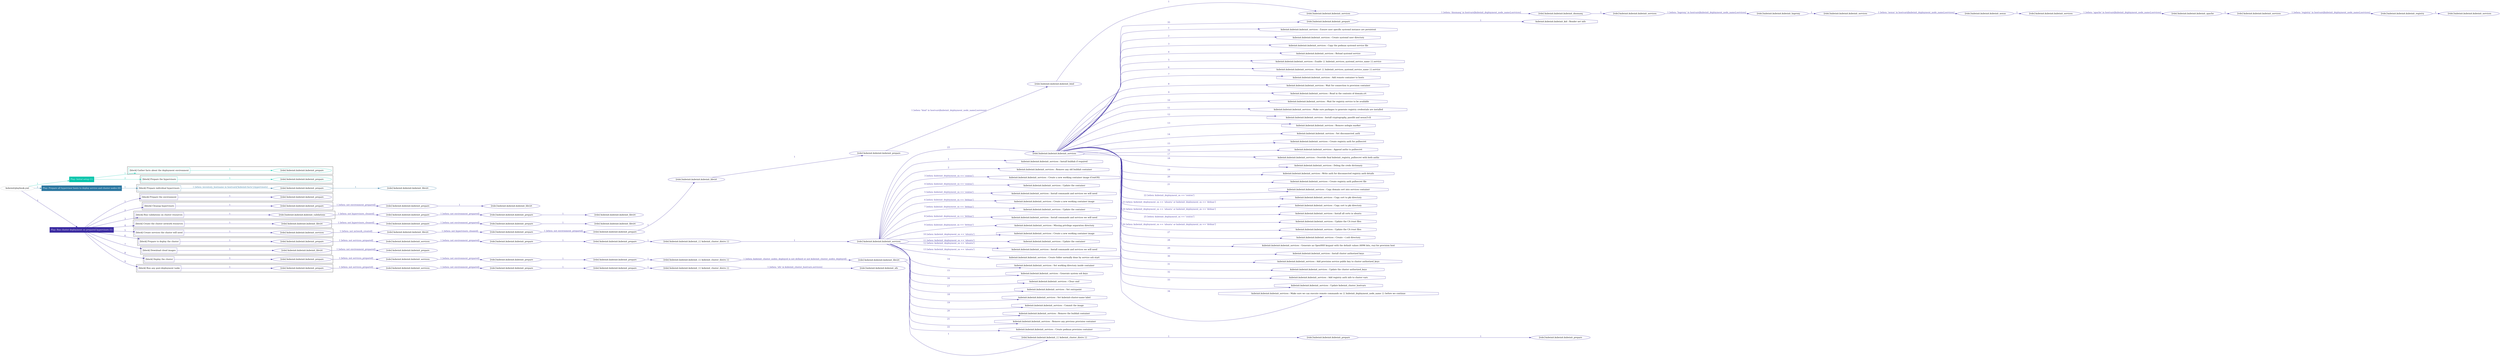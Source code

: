 digraph {
	graph [concentrate=true ordering=in rankdir=LR ratio=fill]
	edge [esep=5 sep=10]
	"kubeinit/playbook.yml" [id=root_node style=dotted]
	play_f5eaea3b [label="Play: Initial setup (1)" color="#07c5ac" fontcolor="#ffffff" id=play_f5eaea3b shape=box style=filled tooltip=localhost]
	"kubeinit/playbook.yml" -> play_f5eaea3b [label="1 " color="#07c5ac" fontcolor="#07c5ac" id=edge_5b161873 labeltooltip="1 " tooltip="1 "]
	subgraph "kubeinit.kubeinit.kubeinit_prepare" {
		role_616f6b23 [label="[role] kubeinit.kubeinit.kubeinit_prepare" color="#07c5ac" id=role_616f6b23 tooltip="kubeinit.kubeinit.kubeinit_prepare"]
	}
	subgraph "kubeinit.kubeinit.kubeinit_prepare" {
		role_cea6f119 [label="[role] kubeinit.kubeinit.kubeinit_prepare" color="#07c5ac" id=role_cea6f119 tooltip="kubeinit.kubeinit.kubeinit_prepare"]
	}
	subgraph "Play: Initial setup (1)" {
		play_f5eaea3b -> block_e4c2a88b [label=1 color="#07c5ac" fontcolor="#07c5ac" id=edge_3400372f labeltooltip=1 tooltip=1]
		subgraph cluster_block_e4c2a88b {
			block_e4c2a88b [label="[block] Gather facts about the deployment environment" color="#07c5ac" id=block_e4c2a88b labeltooltip="Gather facts about the deployment environment" shape=box tooltip="Gather facts about the deployment environment"]
			block_e4c2a88b -> role_616f6b23 [label="1 " color="#07c5ac" fontcolor="#07c5ac" id=edge_005999c5 labeltooltip="1 " tooltip="1 "]
		}
		play_f5eaea3b -> block_f4424dc8 [label=2 color="#07c5ac" fontcolor="#07c5ac" id=edge_a3af132a labeltooltip=2 tooltip=2]
		subgraph cluster_block_f4424dc8 {
			block_f4424dc8 [label="[block] Prepare the hypervisors" color="#07c5ac" id=block_f4424dc8 labeltooltip="Prepare the hypervisors" shape=box tooltip="Prepare the hypervisors"]
			block_f4424dc8 -> role_cea6f119 [label="1 " color="#07c5ac" fontcolor="#07c5ac" id=edge_c23142e2 labeltooltip="1 " tooltip="1 "]
		}
	}
	play_ea486fd1 [label="Play: Prepare all hypervisor hosts to deploy service and cluster nodes (0)" color="#2b77a1" fontcolor="#ffffff" id=play_ea486fd1 shape=box style=filled tooltip="Play: Prepare all hypervisor hosts to deploy service and cluster nodes (0)"]
	"kubeinit/playbook.yml" -> play_ea486fd1 [label="2 " color="#2b77a1" fontcolor="#2b77a1" id=edge_f28e1b03 labeltooltip="2 " tooltip="2 "]
	subgraph "kubeinit.kubeinit.kubeinit_libvirt" {
		role_346678d5 [label="[role] kubeinit.kubeinit.kubeinit_libvirt" color="#2b77a1" id=role_346678d5 tooltip="kubeinit.kubeinit.kubeinit_libvirt"]
	}
	subgraph "kubeinit.kubeinit.kubeinit_prepare" {
		role_ed271c31 [label="[role] kubeinit.kubeinit.kubeinit_prepare" color="#2b77a1" id=role_ed271c31 tooltip="kubeinit.kubeinit.kubeinit_prepare"]
		role_ed271c31 -> role_346678d5 [label="1 " color="#2b77a1" fontcolor="#2b77a1" id=edge_62320601 labeltooltip="1 " tooltip="1 "]
	}
	subgraph "Play: Prepare all hypervisor hosts to deploy service and cluster nodes (0)" {
		play_ea486fd1 -> block_46bd75f3 [label=1 color="#2b77a1" fontcolor="#2b77a1" id=edge_45784045 labeltooltip=1 tooltip=1]
		subgraph cluster_block_46bd75f3 {
			block_46bd75f3 [label="[block] Prepare individual hypervisors" color="#2b77a1" id=block_46bd75f3 labeltooltip="Prepare individual hypervisors" shape=box tooltip="Prepare individual hypervisors"]
			block_46bd75f3 -> role_ed271c31 [label="1 [when: inventory_hostname in hostvars['kubeinit-facts'].hypervisors]" color="#2b77a1" fontcolor="#2b77a1" id=edge_852f3b9c labeltooltip="1 [when: inventory_hostname in hostvars['kubeinit-facts'].hypervisors]" tooltip="1 [when: inventory_hostname in hostvars['kubeinit-facts'].hypervisors]"]
		}
	}
	play_3ba338ae [label="Play: Run cluster deployment on prepared hypervisors (1)" color="#3b2ba1" fontcolor="#ffffff" id=play_3ba338ae shape=box style=filled tooltip=localhost]
	"kubeinit/playbook.yml" -> play_3ba338ae [label="3 " color="#3b2ba1" fontcolor="#3b2ba1" id=edge_1e295465 labeltooltip="3 " tooltip="3 "]
	subgraph "kubeinit.kubeinit.kubeinit_prepare" {
		role_0b82bc76 [label="[role] kubeinit.kubeinit.kubeinit_prepare" color="#3b2ba1" id=role_0b82bc76 tooltip="kubeinit.kubeinit.kubeinit_prepare"]
	}
	subgraph "kubeinit.kubeinit.kubeinit_libvirt" {
		role_3ecc13cb [label="[role] kubeinit.kubeinit.kubeinit_libvirt" color="#3b2ba1" id=role_3ecc13cb tooltip="kubeinit.kubeinit.kubeinit_libvirt"]
	}
	subgraph "kubeinit.kubeinit.kubeinit_prepare" {
		role_ffb0544e [label="[role] kubeinit.kubeinit.kubeinit_prepare" color="#3b2ba1" id=role_ffb0544e tooltip="kubeinit.kubeinit.kubeinit_prepare"]
		role_ffb0544e -> role_3ecc13cb [label="1 " color="#3b2ba1" fontcolor="#3b2ba1" id=edge_bfaca6a6 labeltooltip="1 " tooltip="1 "]
	}
	subgraph "kubeinit.kubeinit.kubeinit_prepare" {
		role_31c58367 [label="[role] kubeinit.kubeinit.kubeinit_prepare" color="#3b2ba1" id=role_31c58367 tooltip="kubeinit.kubeinit.kubeinit_prepare"]
		role_31c58367 -> role_ffb0544e [label="1 [when: not environment_prepared]" color="#3b2ba1" fontcolor="#3b2ba1" id=edge_76a3bc2b labeltooltip="1 [when: not environment_prepared]" tooltip="1 [when: not environment_prepared]"]
	}
	subgraph "kubeinit.kubeinit.kubeinit_libvirt" {
		role_368fb09b [label="[role] kubeinit.kubeinit.kubeinit_libvirt" color="#3b2ba1" id=role_368fb09b tooltip="kubeinit.kubeinit.kubeinit_libvirt"]
	}
	subgraph "kubeinit.kubeinit.kubeinit_prepare" {
		role_3aac3e0e [label="[role] kubeinit.kubeinit.kubeinit_prepare" color="#3b2ba1" id=role_3aac3e0e tooltip="kubeinit.kubeinit.kubeinit_prepare"]
		role_3aac3e0e -> role_368fb09b [label="1 " color="#3b2ba1" fontcolor="#3b2ba1" id=edge_10fee205 labeltooltip="1 " tooltip="1 "]
	}
	subgraph "kubeinit.kubeinit.kubeinit_prepare" {
		role_b8a63536 [label="[role] kubeinit.kubeinit.kubeinit_prepare" color="#3b2ba1" id=role_b8a63536 tooltip="kubeinit.kubeinit.kubeinit_prepare"]
		role_b8a63536 -> role_3aac3e0e [label="1 [when: not environment_prepared]" color="#3b2ba1" fontcolor="#3b2ba1" id=edge_6422b0b4 labeltooltip="1 [when: not environment_prepared]" tooltip="1 [when: not environment_prepared]"]
	}
	subgraph "kubeinit.kubeinit.kubeinit_validations" {
		role_a7a56765 [label="[role] kubeinit.kubeinit.kubeinit_validations" color="#3b2ba1" id=role_a7a56765 tooltip="kubeinit.kubeinit.kubeinit_validations"]
		role_a7a56765 -> role_b8a63536 [label="1 [when: not hypervisors_cleaned]" color="#3b2ba1" fontcolor="#3b2ba1" id=edge_dce53ba0 labeltooltip="1 [when: not hypervisors_cleaned]" tooltip="1 [when: not hypervisors_cleaned]"]
	}
	subgraph "kubeinit.kubeinit.kubeinit_libvirt" {
		role_78d89194 [label="[role] kubeinit.kubeinit.kubeinit_libvirt" color="#3b2ba1" id=role_78d89194 tooltip="kubeinit.kubeinit.kubeinit_libvirt"]
	}
	subgraph "kubeinit.kubeinit.kubeinit_prepare" {
		role_c2d33dd1 [label="[role] kubeinit.kubeinit.kubeinit_prepare" color="#3b2ba1" id=role_c2d33dd1 tooltip="kubeinit.kubeinit.kubeinit_prepare"]
		role_c2d33dd1 -> role_78d89194 [label="1 " color="#3b2ba1" fontcolor="#3b2ba1" id=edge_562ba24b labeltooltip="1 " tooltip="1 "]
	}
	subgraph "kubeinit.kubeinit.kubeinit_prepare" {
		role_1d070a08 [label="[role] kubeinit.kubeinit.kubeinit_prepare" color="#3b2ba1" id=role_1d070a08 tooltip="kubeinit.kubeinit.kubeinit_prepare"]
		role_1d070a08 -> role_c2d33dd1 [label="1 [when: not environment_prepared]" color="#3b2ba1" fontcolor="#3b2ba1" id=edge_e3dac4be labeltooltip="1 [when: not environment_prepared]" tooltip="1 [when: not environment_prepared]"]
	}
	subgraph "kubeinit.kubeinit.kubeinit_libvirt" {
		role_579bf463 [label="[role] kubeinit.kubeinit.kubeinit_libvirt" color="#3b2ba1" id=role_579bf463 tooltip="kubeinit.kubeinit.kubeinit_libvirt"]
		role_579bf463 -> role_1d070a08 [label="1 [when: not hypervisors_cleaned]" color="#3b2ba1" fontcolor="#3b2ba1" id=edge_80492bb1 labeltooltip="1 [when: not hypervisors_cleaned]" tooltip="1 [when: not hypervisors_cleaned]"]
	}
	subgraph "kubeinit.kubeinit.kubeinit_services" {
		role_974cb558 [label="[role] kubeinit.kubeinit.kubeinit_services" color="#3b2ba1" id=role_974cb558 tooltip="kubeinit.kubeinit.kubeinit_services"]
	}
	subgraph "kubeinit.kubeinit.kubeinit_registry" {
		role_ccaf3c27 [label="[role] kubeinit.kubeinit.kubeinit_registry" color="#3b2ba1" id=role_ccaf3c27 tooltip="kubeinit.kubeinit.kubeinit_registry"]
		role_ccaf3c27 -> role_974cb558 [label="1 " color="#3b2ba1" fontcolor="#3b2ba1" id=edge_2289f164 labeltooltip="1 " tooltip="1 "]
	}
	subgraph "kubeinit.kubeinit.kubeinit_services" {
		role_0335c547 [label="[role] kubeinit.kubeinit.kubeinit_services" color="#3b2ba1" id=role_0335c547 tooltip="kubeinit.kubeinit.kubeinit_services"]
		role_0335c547 -> role_ccaf3c27 [label="1 [when: 'registry' in hostvars[kubeinit_deployment_node_name].services]" color="#3b2ba1" fontcolor="#3b2ba1" id=edge_bc8bcc68 labeltooltip="1 [when: 'registry' in hostvars[kubeinit_deployment_node_name].services]" tooltip="1 [when: 'registry' in hostvars[kubeinit_deployment_node_name].services]"]
	}
	subgraph "kubeinit.kubeinit.kubeinit_apache" {
		role_61a52bdd [label="[role] kubeinit.kubeinit.kubeinit_apache" color="#3b2ba1" id=role_61a52bdd tooltip="kubeinit.kubeinit.kubeinit_apache"]
		role_61a52bdd -> role_0335c547 [label="1 " color="#3b2ba1" fontcolor="#3b2ba1" id=edge_00daa663 labeltooltip="1 " tooltip="1 "]
	}
	subgraph "kubeinit.kubeinit.kubeinit_services" {
		role_af1f1b02 [label="[role] kubeinit.kubeinit.kubeinit_services" color="#3b2ba1" id=role_af1f1b02 tooltip="kubeinit.kubeinit.kubeinit_services"]
		role_af1f1b02 -> role_61a52bdd [label="1 [when: 'apache' in hostvars[kubeinit_deployment_node_name].services]" color="#3b2ba1" fontcolor="#3b2ba1" id=edge_bab71b5f labeltooltip="1 [when: 'apache' in hostvars[kubeinit_deployment_node_name].services]" tooltip="1 [when: 'apache' in hostvars[kubeinit_deployment_node_name].services]"]
	}
	subgraph "kubeinit.kubeinit.kubeinit_nexus" {
		role_005fa8d9 [label="[role] kubeinit.kubeinit.kubeinit_nexus" color="#3b2ba1" id=role_005fa8d9 tooltip="kubeinit.kubeinit.kubeinit_nexus"]
		role_005fa8d9 -> role_af1f1b02 [label="1 " color="#3b2ba1" fontcolor="#3b2ba1" id=edge_3d5c48ee labeltooltip="1 " tooltip="1 "]
	}
	subgraph "kubeinit.kubeinit.kubeinit_services" {
		role_b86e694e [label="[role] kubeinit.kubeinit.kubeinit_services" color="#3b2ba1" id=role_b86e694e tooltip="kubeinit.kubeinit.kubeinit_services"]
		role_b86e694e -> role_005fa8d9 [label="1 [when: 'nexus' in hostvars[kubeinit_deployment_node_name].services]" color="#3b2ba1" fontcolor="#3b2ba1" id=edge_ec2e7b54 labeltooltip="1 [when: 'nexus' in hostvars[kubeinit_deployment_node_name].services]" tooltip="1 [when: 'nexus' in hostvars[kubeinit_deployment_node_name].services]"]
	}
	subgraph "kubeinit.kubeinit.kubeinit_haproxy" {
		role_7b84e8ac [label="[role] kubeinit.kubeinit.kubeinit_haproxy" color="#3b2ba1" id=role_7b84e8ac tooltip="kubeinit.kubeinit.kubeinit_haproxy"]
		role_7b84e8ac -> role_b86e694e [label="1 " color="#3b2ba1" fontcolor="#3b2ba1" id=edge_80549338 labeltooltip="1 " tooltip="1 "]
	}
	subgraph "kubeinit.kubeinit.kubeinit_services" {
		role_a206cf28 [label="[role] kubeinit.kubeinit.kubeinit_services" color="#3b2ba1" id=role_a206cf28 tooltip="kubeinit.kubeinit.kubeinit_services"]
		role_a206cf28 -> role_7b84e8ac [label="1 [when: 'haproxy' in hostvars[kubeinit_deployment_node_name].services]" color="#3b2ba1" fontcolor="#3b2ba1" id=edge_33702817 labeltooltip="1 [when: 'haproxy' in hostvars[kubeinit_deployment_node_name].services]" tooltip="1 [when: 'haproxy' in hostvars[kubeinit_deployment_node_name].services]"]
	}
	subgraph "kubeinit.kubeinit.kubeinit_dnsmasq" {
		role_1ca223d1 [label="[role] kubeinit.kubeinit.kubeinit_dnsmasq" color="#3b2ba1" id=role_1ca223d1 tooltip="kubeinit.kubeinit.kubeinit_dnsmasq"]
		role_1ca223d1 -> role_a206cf28 [label="1 " color="#3b2ba1" fontcolor="#3b2ba1" id=edge_e249d68a labeltooltip="1 " tooltip="1 "]
	}
	subgraph "kubeinit.kubeinit.kubeinit_services" {
		role_80875e32 [label="[role] kubeinit.kubeinit.kubeinit_services" color="#3b2ba1" id=role_80875e32 tooltip="kubeinit.kubeinit.kubeinit_services"]
		role_80875e32 -> role_1ca223d1 [label="1 [when: 'dnsmasq' in hostvars[kubeinit_deployment_node_name].services]" color="#3b2ba1" fontcolor="#3b2ba1" id=edge_31c4ebad labeltooltip="1 [when: 'dnsmasq' in hostvars[kubeinit_deployment_node_name].services]" tooltip="1 [when: 'dnsmasq' in hostvars[kubeinit_deployment_node_name].services]"]
	}
	subgraph "kubeinit.kubeinit.kubeinit_bind" {
		role_89e70468 [label="[role] kubeinit.kubeinit.kubeinit_bind" color="#3b2ba1" id=role_89e70468 tooltip="kubeinit.kubeinit.kubeinit_bind"]
		role_89e70468 -> role_80875e32 [label="1 " color="#3b2ba1" fontcolor="#3b2ba1" id=edge_05806716 labeltooltip="1 " tooltip="1 "]
	}
	subgraph "kubeinit.kubeinit.kubeinit_prepare" {
		role_3f59fb4f [label="[role] kubeinit.kubeinit.kubeinit_prepare" color="#3b2ba1" id=role_3f59fb4f tooltip="kubeinit.kubeinit.kubeinit_prepare"]
		role_3f59fb4f -> role_89e70468 [label="1 [when: 'bind' in hostvars[kubeinit_deployment_node_name].services]" color="#3b2ba1" fontcolor="#3b2ba1" id=edge_025d9bda labeltooltip="1 [when: 'bind' in hostvars[kubeinit_deployment_node_name].services]" tooltip="1 [when: 'bind' in hostvars[kubeinit_deployment_node_name].services]"]
	}
	subgraph "kubeinit.kubeinit.kubeinit_libvirt" {
		role_8b9b664d [label="[role] kubeinit.kubeinit.kubeinit_libvirt" color="#3b2ba1" id=role_8b9b664d tooltip="kubeinit.kubeinit.kubeinit_libvirt"]
		role_8b9b664d -> role_3f59fb4f [label="1 " color="#3b2ba1" fontcolor="#3b2ba1" id=edge_33d4bbde labeltooltip="1 " tooltip="1 "]
	}
	subgraph "kubeinit.kubeinit.kubeinit_prepare" {
		role_4947350a [label="[role] kubeinit.kubeinit.kubeinit_prepare" color="#3b2ba1" id=role_4947350a tooltip="kubeinit.kubeinit.kubeinit_prepare"]
		role_4947350a -> role_8b9b664d [label="1 " color="#3b2ba1" fontcolor="#3b2ba1" id=edge_6c3e7287 labeltooltip="1 " tooltip="1 "]
	}
	subgraph "kubeinit.kubeinit.kubeinit_prepare" {
		role_d017cf3b [label="[role] kubeinit.kubeinit.kubeinit_prepare" color="#3b2ba1" id=role_d017cf3b tooltip="kubeinit.kubeinit.kubeinit_prepare"]
		role_d017cf3b -> role_4947350a [label="1 [when: not environment_prepared]" color="#3b2ba1" fontcolor="#3b2ba1" id=edge_c2b95c17 labeltooltip="1 [when: not environment_prepared]" tooltip="1 [when: not environment_prepared]"]
	}
	subgraph "kubeinit.kubeinit.kubeinit_libvirt" {
		role_e6565844 [label="[role] kubeinit.kubeinit.kubeinit_libvirt" color="#3b2ba1" id=role_e6565844 tooltip="kubeinit.kubeinit.kubeinit_libvirt"]
		role_e6565844 -> role_d017cf3b [label="1 [when: not hypervisors_cleaned]" color="#3b2ba1" fontcolor="#3b2ba1" id=edge_d5ddbd81 labeltooltip="1 [when: not hypervisors_cleaned]" tooltip="1 [when: not hypervisors_cleaned]"]
	}
	subgraph "kubeinit.kubeinit.kubeinit_services" {
		role_f015c2af [label="[role] kubeinit.kubeinit.kubeinit_services" color="#3b2ba1" id=role_f015c2af tooltip="kubeinit.kubeinit.kubeinit_services"]
		role_f015c2af -> role_e6565844 [label="1 [when: not network_created]" color="#3b2ba1" fontcolor="#3b2ba1" id=edge_037e6a95 labeltooltip="1 [when: not network_created]" tooltip="1 [when: not network_created]"]
	}
	subgraph "kubeinit.kubeinit.kubeinit_prepare" {
		role_65cf6dca [label="[role] kubeinit.kubeinit.kubeinit_prepare" color="#3b2ba1" id=role_65cf6dca tooltip="kubeinit.kubeinit.kubeinit_prepare"]
		task_d3d883ed [label="kubeinit.kubeinit.kubeinit_kid : Render net info" color="#3b2ba1" id=task_d3d883ed shape=octagon tooltip="kubeinit.kubeinit.kubeinit_kid : Render net info"]
		role_65cf6dca -> task_d3d883ed [label="1 " color="#3b2ba1" fontcolor="#3b2ba1" id=edge_eab874fd labeltooltip="1 " tooltip="1 "]
	}
	subgraph "kubeinit.kubeinit.kubeinit_services" {
		role_9268997c [label="[role] kubeinit.kubeinit.kubeinit_services" color="#3b2ba1" id=role_9268997c tooltip="kubeinit.kubeinit.kubeinit_services"]
		task_7aa640d1 [label="kubeinit.kubeinit.kubeinit_services : Ensure user specific systemd instance are persistent" color="#3b2ba1" id=task_7aa640d1 shape=octagon tooltip="kubeinit.kubeinit.kubeinit_services : Ensure user specific systemd instance are persistent"]
		role_9268997c -> task_7aa640d1 [label="1 " color="#3b2ba1" fontcolor="#3b2ba1" id=edge_80e1b6bf labeltooltip="1 " tooltip="1 "]
		task_e3ea2e7d [label="kubeinit.kubeinit.kubeinit_services : Create systemd user directory" color="#3b2ba1" id=task_e3ea2e7d shape=octagon tooltip="kubeinit.kubeinit.kubeinit_services : Create systemd user directory"]
		role_9268997c -> task_e3ea2e7d [label="2 " color="#3b2ba1" fontcolor="#3b2ba1" id=edge_3a6119df labeltooltip="2 " tooltip="2 "]
		task_c0dd05ec [label="kubeinit.kubeinit.kubeinit_services : Copy the podman systemd service file" color="#3b2ba1" id=task_c0dd05ec shape=octagon tooltip="kubeinit.kubeinit.kubeinit_services : Copy the podman systemd service file"]
		role_9268997c -> task_c0dd05ec [label="3 " color="#3b2ba1" fontcolor="#3b2ba1" id=edge_f70ada55 labeltooltip="3 " tooltip="3 "]
		task_78ec9ba0 [label="kubeinit.kubeinit.kubeinit_services : Reload systemd service" color="#3b2ba1" id=task_78ec9ba0 shape=octagon tooltip="kubeinit.kubeinit.kubeinit_services : Reload systemd service"]
		role_9268997c -> task_78ec9ba0 [label="4 " color="#3b2ba1" fontcolor="#3b2ba1" id=edge_a05d4030 labeltooltip="4 " tooltip="4 "]
		task_6e5ed06f [label="kubeinit.kubeinit.kubeinit_services : Enable {{ kubeinit_services_systemd_service_name }}.service" color="#3b2ba1" id=task_6e5ed06f shape=octagon tooltip="kubeinit.kubeinit.kubeinit_services : Enable {{ kubeinit_services_systemd_service_name }}.service"]
		role_9268997c -> task_6e5ed06f [label="5 " color="#3b2ba1" fontcolor="#3b2ba1" id=edge_bf480e59 labeltooltip="5 " tooltip="5 "]
		task_bef7d585 [label="kubeinit.kubeinit.kubeinit_services : Start {{ kubeinit_services_systemd_service_name }}.service" color="#3b2ba1" id=task_bef7d585 shape=octagon tooltip="kubeinit.kubeinit.kubeinit_services : Start {{ kubeinit_services_systemd_service_name }}.service"]
		role_9268997c -> task_bef7d585 [label="6 " color="#3b2ba1" fontcolor="#3b2ba1" id=edge_900a1587 labeltooltip="6 " tooltip="6 "]
		task_5f2402dd [label="kubeinit.kubeinit.kubeinit_services : Add remote container to hosts" color="#3b2ba1" id=task_5f2402dd shape=octagon tooltip="kubeinit.kubeinit.kubeinit_services : Add remote container to hosts"]
		role_9268997c -> task_5f2402dd [label="7 " color="#3b2ba1" fontcolor="#3b2ba1" id=edge_9d537930 labeltooltip="7 " tooltip="7 "]
		task_b9edbcaf [label="kubeinit.kubeinit.kubeinit_services : Wait for connection to provision container" color="#3b2ba1" id=task_b9edbcaf shape=octagon tooltip="kubeinit.kubeinit.kubeinit_services : Wait for connection to provision container"]
		role_9268997c -> task_b9edbcaf [label="8 " color="#3b2ba1" fontcolor="#3b2ba1" id=edge_ff85048e labeltooltip="8 " tooltip="8 "]
		task_775e5ae7 [label="kubeinit.kubeinit.kubeinit_services : Read in the contents of domain.crt" color="#3b2ba1" id=task_775e5ae7 shape=octagon tooltip="kubeinit.kubeinit.kubeinit_services : Read in the contents of domain.crt"]
		role_9268997c -> task_775e5ae7 [label="9 " color="#3b2ba1" fontcolor="#3b2ba1" id=edge_32ce17e8 labeltooltip="9 " tooltip="9 "]
		task_4a6ff037 [label="kubeinit.kubeinit.kubeinit_services : Wait for registry service to be available" color="#3b2ba1" id=task_4a6ff037 shape=octagon tooltip="kubeinit.kubeinit.kubeinit_services : Wait for registry service to be available"]
		role_9268997c -> task_4a6ff037 [label="10 " color="#3b2ba1" fontcolor="#3b2ba1" id=edge_c663a684 labeltooltip="10 " tooltip="10 "]
		task_548aa49f [label="kubeinit.kubeinit.kubeinit_services : Make sure packages to generate registry credentials are installed" color="#3b2ba1" id=task_548aa49f shape=octagon tooltip="kubeinit.kubeinit.kubeinit_services : Make sure packages to generate registry credentials are installed"]
		role_9268997c -> task_548aa49f [label="11 " color="#3b2ba1" fontcolor="#3b2ba1" id=edge_47d9a132 labeltooltip="11 " tooltip="11 "]
		task_27671748 [label="kubeinit.kubeinit.kubeinit_services : Install cryptography, passlib and nexus3-cli" color="#3b2ba1" id=task_27671748 shape=octagon tooltip="kubeinit.kubeinit.kubeinit_services : Install cryptography, passlib and nexus3-cli"]
		role_9268997c -> task_27671748 [label="12 " color="#3b2ba1" fontcolor="#3b2ba1" id=edge_9c875cd7 labeltooltip="12 " tooltip="12 "]
		task_ff29aa50 [label="kubeinit.kubeinit.kubeinit_services : Remove nologin marker" color="#3b2ba1" id=task_ff29aa50 shape=octagon tooltip="kubeinit.kubeinit.kubeinit_services : Remove nologin marker"]
		role_9268997c -> task_ff29aa50 [label="13 " color="#3b2ba1" fontcolor="#3b2ba1" id=edge_21230f14 labeltooltip="13 " tooltip="13 "]
		task_b6f403e5 [label="kubeinit.kubeinit.kubeinit_services : Set disconnected_auth" color="#3b2ba1" id=task_b6f403e5 shape=octagon tooltip="kubeinit.kubeinit.kubeinit_services : Set disconnected_auth"]
		role_9268997c -> task_b6f403e5 [label="14 " color="#3b2ba1" fontcolor="#3b2ba1" id=edge_e61231ae labeltooltip="14 " tooltip="14 "]
		task_e3c5bd25 [label="kubeinit.kubeinit.kubeinit_services : Create registry auth for pullsecret" color="#3b2ba1" id=task_e3c5bd25 shape=octagon tooltip="kubeinit.kubeinit.kubeinit_services : Create registry auth for pullsecret"]
		role_9268997c -> task_e3c5bd25 [label="15 " color="#3b2ba1" fontcolor="#3b2ba1" id=edge_ac3c1627 labeltooltip="15 " tooltip="15 "]
		task_aacbc240 [label="kubeinit.kubeinit.kubeinit_services : Append auths to pullsecret" color="#3b2ba1" id=task_aacbc240 shape=octagon tooltip="kubeinit.kubeinit.kubeinit_services : Append auths to pullsecret"]
		role_9268997c -> task_aacbc240 [label="16 " color="#3b2ba1" fontcolor="#3b2ba1" id=edge_f50b2a8d labeltooltip="16 " tooltip="16 "]
		task_7395c212 [label="kubeinit.kubeinit.kubeinit_services : Override final kubeinit_registry_pullsecret with both auths" color="#3b2ba1" id=task_7395c212 shape=octagon tooltip="kubeinit.kubeinit.kubeinit_services : Override final kubeinit_registry_pullsecret with both auths"]
		role_9268997c -> task_7395c212 [label="17 " color="#3b2ba1" fontcolor="#3b2ba1" id=edge_8e6d4432 labeltooltip="17 " tooltip="17 "]
		task_576623a7 [label="kubeinit.kubeinit.kubeinit_services : Debug the creds dictionary" color="#3b2ba1" id=task_576623a7 shape=octagon tooltip="kubeinit.kubeinit.kubeinit_services : Debug the creds dictionary"]
		role_9268997c -> task_576623a7 [label="18 " color="#3b2ba1" fontcolor="#3b2ba1" id=edge_7a918ca0 labeltooltip="18 " tooltip="18 "]
		task_f86d772e [label="kubeinit.kubeinit.kubeinit_services : Write auth for disconnected registry auth details" color="#3b2ba1" id=task_f86d772e shape=octagon tooltip="kubeinit.kubeinit.kubeinit_services : Write auth for disconnected registry auth details"]
		role_9268997c -> task_f86d772e [label="19 " color="#3b2ba1" fontcolor="#3b2ba1" id=edge_ceb182e5 labeltooltip="19 " tooltip="19 "]
		task_abfca95b [label="kubeinit.kubeinit.kubeinit_services : Create registry auth pullsecret file" color="#3b2ba1" id=task_abfca95b shape=octagon tooltip="kubeinit.kubeinit.kubeinit_services : Create registry auth pullsecret file"]
		role_9268997c -> task_abfca95b [label="20 " color="#3b2ba1" fontcolor="#3b2ba1" id=edge_c86fc43f labeltooltip="20 " tooltip="20 "]
		task_4ebc311b [label="kubeinit.kubeinit.kubeinit_services : Copy domain cert into services container" color="#3b2ba1" id=task_4ebc311b shape=octagon tooltip="kubeinit.kubeinit.kubeinit_services : Copy domain cert into services container"]
		role_9268997c -> task_4ebc311b [label="21 " color="#3b2ba1" fontcolor="#3b2ba1" id=edge_74a07c23 labeltooltip="21 " tooltip="21 "]
		task_0d6f71b9 [label="kubeinit.kubeinit.kubeinit_services : Copy cert to pki directory" color="#3b2ba1" id=task_0d6f71b9 shape=octagon tooltip="kubeinit.kubeinit.kubeinit_services : Copy cert to pki directory"]
		role_9268997c -> task_0d6f71b9 [label="22 [when: kubeinit_deployment_os == 'centos']" color="#3b2ba1" fontcolor="#3b2ba1" id=edge_843a327f labeltooltip="22 [when: kubeinit_deployment_os == 'centos']" tooltip="22 [when: kubeinit_deployment_os == 'centos']"]
		task_a2fdb919 [label="kubeinit.kubeinit.kubeinit_services : Copy cert to pki directory" color="#3b2ba1" id=task_a2fdb919 shape=octagon tooltip="kubeinit.kubeinit.kubeinit_services : Copy cert to pki directory"]
		role_9268997c -> task_a2fdb919 [label="23 [when: kubeinit_deployment_os == 'ubuntu' or kubeinit_deployment_os == 'debian']" color="#3b2ba1" fontcolor="#3b2ba1" id=edge_4ef64959 labeltooltip="23 [when: kubeinit_deployment_os == 'ubuntu' or kubeinit_deployment_os == 'debian']" tooltip="23 [when: kubeinit_deployment_os == 'ubuntu' or kubeinit_deployment_os == 'debian']"]
		task_22c15ed5 [label="kubeinit.kubeinit.kubeinit_services : Install all certs in ubuntu" color="#3b2ba1" id=task_22c15ed5 shape=octagon tooltip="kubeinit.kubeinit.kubeinit_services : Install all certs in ubuntu"]
		role_9268997c -> task_22c15ed5 [label="24 [when: kubeinit_deployment_os == 'ubuntu' or kubeinit_deployment_os == 'debian']" color="#3b2ba1" fontcolor="#3b2ba1" id=edge_78338a3f labeltooltip="24 [when: kubeinit_deployment_os == 'ubuntu' or kubeinit_deployment_os == 'debian']" tooltip="24 [when: kubeinit_deployment_os == 'ubuntu' or kubeinit_deployment_os == 'debian']"]
		task_24c0aef8 [label="kubeinit.kubeinit.kubeinit_services : Update the CA trust files" color="#3b2ba1" id=task_24c0aef8 shape=octagon tooltip="kubeinit.kubeinit.kubeinit_services : Update the CA trust files"]
		role_9268997c -> task_24c0aef8 [label="25 [when: kubeinit_deployment_os == 'centos']" color="#3b2ba1" fontcolor="#3b2ba1" id=edge_fd24d434 labeltooltip="25 [when: kubeinit_deployment_os == 'centos']" tooltip="25 [when: kubeinit_deployment_os == 'centos']"]
		task_67c33e9c [label="kubeinit.kubeinit.kubeinit_services : Update the CA trust files" color="#3b2ba1" id=task_67c33e9c shape=octagon tooltip="kubeinit.kubeinit.kubeinit_services : Update the CA trust files"]
		role_9268997c -> task_67c33e9c [label="26 [when: kubeinit_deployment_os == 'ubuntu' or kubeinit_deployment_os == 'debian']" color="#3b2ba1" fontcolor="#3b2ba1" id=edge_573907c3 labeltooltip="26 [when: kubeinit_deployment_os == 'ubuntu' or kubeinit_deployment_os == 'debian']" tooltip="26 [when: kubeinit_deployment_os == 'ubuntu' or kubeinit_deployment_os == 'debian']"]
		task_48454724 [label="kubeinit.kubeinit.kubeinit_services : Create ~/.ssh directory" color="#3b2ba1" id=task_48454724 shape=octagon tooltip="kubeinit.kubeinit.kubeinit_services : Create ~/.ssh directory"]
		role_9268997c -> task_48454724 [label="27 " color="#3b2ba1" fontcolor="#3b2ba1" id=edge_411c3dfa labeltooltip="27 " tooltip="27 "]
		task_5d6e2d8b [label="kubeinit.kubeinit.kubeinit_services : Generate an OpenSSH keypair with the default values (4096 bits, rsa) for provision host" color="#3b2ba1" id=task_5d6e2d8b shape=octagon tooltip="kubeinit.kubeinit.kubeinit_services : Generate an OpenSSH keypair with the default values (4096 bits, rsa) for provision host"]
		role_9268997c -> task_5d6e2d8b [label="28 " color="#3b2ba1" fontcolor="#3b2ba1" id=edge_da103d83 labeltooltip="28 " tooltip="28 "]
		task_e06728ba [label="kubeinit.kubeinit.kubeinit_services : Install cluster authorized keys" color="#3b2ba1" id=task_e06728ba shape=octagon tooltip="kubeinit.kubeinit.kubeinit_services : Install cluster authorized keys"]
		role_9268997c -> task_e06728ba [label="29 " color="#3b2ba1" fontcolor="#3b2ba1" id=edge_8829c534 labeltooltip="29 " tooltip="29 "]
		task_662209ab [label="kubeinit.kubeinit.kubeinit_services : Add provision service public key to cluster authorized_keys" color="#3b2ba1" id=task_662209ab shape=octagon tooltip="kubeinit.kubeinit.kubeinit_services : Add provision service public key to cluster authorized_keys"]
		role_9268997c -> task_662209ab [label="30 " color="#3b2ba1" fontcolor="#3b2ba1" id=edge_6850507d labeltooltip="30 " tooltip="30 "]
		task_7c99f0be [label="kubeinit.kubeinit.kubeinit_services : Update the cluster authorized_keys" color="#3b2ba1" id=task_7c99f0be shape=octagon tooltip="kubeinit.kubeinit.kubeinit_services : Update the cluster authorized_keys"]
		role_9268997c -> task_7c99f0be [label="31 " color="#3b2ba1" fontcolor="#3b2ba1" id=edge_ee68c5b5 labeltooltip="31 " tooltip="31 "]
		task_173c4a7f [label="kubeinit.kubeinit.kubeinit_services : Add registry auth info to cluster vars" color="#3b2ba1" id=task_173c4a7f shape=octagon tooltip="kubeinit.kubeinit.kubeinit_services : Add registry auth info to cluster vars"]
		role_9268997c -> task_173c4a7f [label="32 " color="#3b2ba1" fontcolor="#3b2ba1" id=edge_b497bc99 labeltooltip="32 " tooltip="32 "]
		task_ad71b80b [label="kubeinit.kubeinit.kubeinit_services : Update kubeinit_cluster_hostvars" color="#3b2ba1" id=task_ad71b80b shape=octagon tooltip="kubeinit.kubeinit.kubeinit_services : Update kubeinit_cluster_hostvars"]
		role_9268997c -> task_ad71b80b [label="33 " color="#3b2ba1" fontcolor="#3b2ba1" id=edge_7db84831 labeltooltip="33 " tooltip="33 "]
		task_1dad2737 [label="kubeinit.kubeinit.kubeinit_services : Make sure we can execute remote commands on {{ kubeinit_deployment_node_name }} before we continue" color="#3b2ba1" id=task_1dad2737 shape=octagon tooltip="kubeinit.kubeinit.kubeinit_services : Make sure we can execute remote commands on {{ kubeinit_deployment_node_name }} before we continue"]
		role_9268997c -> task_1dad2737 [label="34 " color="#3b2ba1" fontcolor="#3b2ba1" id=edge_321fa90f labeltooltip="34 " tooltip="34 "]
		role_9268997c -> role_65cf6dca [label="35 " color="#3b2ba1" fontcolor="#3b2ba1" id=edge_8458729b labeltooltip="35 " tooltip="35 "]
	}
	subgraph "kubeinit.kubeinit.kubeinit_services" {
		role_edefb0d9 [label="[role] kubeinit.kubeinit.kubeinit_services" color="#3b2ba1" id=role_edefb0d9 tooltip="kubeinit.kubeinit.kubeinit_services"]
		task_6d7e852e [label="kubeinit.kubeinit.kubeinit_services : Install buildah if required" color="#3b2ba1" id=task_6d7e852e shape=octagon tooltip="kubeinit.kubeinit.kubeinit_services : Install buildah if required"]
		role_edefb0d9 -> task_6d7e852e [label="1 " color="#3b2ba1" fontcolor="#3b2ba1" id=edge_aab10b8e labeltooltip="1 " tooltip="1 "]
		task_6559011b [label="kubeinit.kubeinit.kubeinit_services : Remove any old buildah container" color="#3b2ba1" id=task_6559011b shape=octagon tooltip="kubeinit.kubeinit.kubeinit_services : Remove any old buildah container"]
		role_edefb0d9 -> task_6559011b [label="2 " color="#3b2ba1" fontcolor="#3b2ba1" id=edge_6a030d33 labeltooltip="2 " tooltip="2 "]
		task_00bcfddc [label="kubeinit.kubeinit.kubeinit_services : Create a new working container image (CentOS)" color="#3b2ba1" id=task_00bcfddc shape=octagon tooltip="kubeinit.kubeinit.kubeinit_services : Create a new working container image (CentOS)"]
		role_edefb0d9 -> task_00bcfddc [label="3 [when: kubeinit_deployment_os == 'centos']" color="#3b2ba1" fontcolor="#3b2ba1" id=edge_1e016db2 labeltooltip="3 [when: kubeinit_deployment_os == 'centos']" tooltip="3 [when: kubeinit_deployment_os == 'centos']"]
		task_9411ca07 [label="kubeinit.kubeinit.kubeinit_services : Update the container" color="#3b2ba1" id=task_9411ca07 shape=octagon tooltip="kubeinit.kubeinit.kubeinit_services : Update the container"]
		role_edefb0d9 -> task_9411ca07 [label="4 [when: kubeinit_deployment_os == 'centos']" color="#3b2ba1" fontcolor="#3b2ba1" id=edge_b8e4f24a labeltooltip="4 [when: kubeinit_deployment_os == 'centos']" tooltip="4 [when: kubeinit_deployment_os == 'centos']"]
		task_9cd6aa34 [label="kubeinit.kubeinit.kubeinit_services : Install commands and services we will need" color="#3b2ba1" id=task_9cd6aa34 shape=octagon tooltip="kubeinit.kubeinit.kubeinit_services : Install commands and services we will need"]
		role_edefb0d9 -> task_9cd6aa34 [label="5 [when: kubeinit_deployment_os == 'centos']" color="#3b2ba1" fontcolor="#3b2ba1" id=edge_b137623a labeltooltip="5 [when: kubeinit_deployment_os == 'centos']" tooltip="5 [when: kubeinit_deployment_os == 'centos']"]
		task_05442f66 [label="kubeinit.kubeinit.kubeinit_services : Create a new working container image" color="#3b2ba1" id=task_05442f66 shape=octagon tooltip="kubeinit.kubeinit.kubeinit_services : Create a new working container image"]
		role_edefb0d9 -> task_05442f66 [label="6 [when: kubeinit_deployment_os == 'debian']" color="#3b2ba1" fontcolor="#3b2ba1" id=edge_8b5c0040 labeltooltip="6 [when: kubeinit_deployment_os == 'debian']" tooltip="6 [when: kubeinit_deployment_os == 'debian']"]
		task_d2cb9216 [label="kubeinit.kubeinit.kubeinit_services : Update the container" color="#3b2ba1" id=task_d2cb9216 shape=octagon tooltip="kubeinit.kubeinit.kubeinit_services : Update the container"]
		role_edefb0d9 -> task_d2cb9216 [label="7 [when: kubeinit_deployment_os == 'debian']" color="#3b2ba1" fontcolor="#3b2ba1" id=edge_bc1f40b1 labeltooltip="7 [when: kubeinit_deployment_os == 'debian']" tooltip="7 [when: kubeinit_deployment_os == 'debian']"]
		task_4aa0deb8 [label="kubeinit.kubeinit.kubeinit_services : Install commands and services we will need" color="#3b2ba1" id=task_4aa0deb8 shape=octagon tooltip="kubeinit.kubeinit.kubeinit_services : Install commands and services we will need"]
		role_edefb0d9 -> task_4aa0deb8 [label="8 [when: kubeinit_deployment_os == 'debian']" color="#3b2ba1" fontcolor="#3b2ba1" id=edge_b5d3f171 labeltooltip="8 [when: kubeinit_deployment_os == 'debian']" tooltip="8 [when: kubeinit_deployment_os == 'debian']"]
		task_4431fcd7 [label="kubeinit.kubeinit.kubeinit_services : Missing privilege separation directory" color="#3b2ba1" id=task_4431fcd7 shape=octagon tooltip="kubeinit.kubeinit.kubeinit_services : Missing privilege separation directory"]
		role_edefb0d9 -> task_4431fcd7 [label="9 [when: kubeinit_deployment_os == 'debian']" color="#3b2ba1" fontcolor="#3b2ba1" id=edge_830213c1 labeltooltip="9 [when: kubeinit_deployment_os == 'debian']" tooltip="9 [when: kubeinit_deployment_os == 'debian']"]
		task_884273e8 [label="kubeinit.kubeinit.kubeinit_services : Create a new working container image" color="#3b2ba1" id=task_884273e8 shape=octagon tooltip="kubeinit.kubeinit.kubeinit_services : Create a new working container image"]
		role_edefb0d9 -> task_884273e8 [label="10 [when: kubeinit_deployment_os == 'ubuntu']" color="#3b2ba1" fontcolor="#3b2ba1" id=edge_9894517e labeltooltip="10 [when: kubeinit_deployment_os == 'ubuntu']" tooltip="10 [when: kubeinit_deployment_os == 'ubuntu']"]
		task_6932b27b [label="kubeinit.kubeinit.kubeinit_services : Update the container" color="#3b2ba1" id=task_6932b27b shape=octagon tooltip="kubeinit.kubeinit.kubeinit_services : Update the container"]
		role_edefb0d9 -> task_6932b27b [label="11 [when: kubeinit_deployment_os == 'ubuntu']" color="#3b2ba1" fontcolor="#3b2ba1" id=edge_2bcc889f labeltooltip="11 [when: kubeinit_deployment_os == 'ubuntu']" tooltip="11 [when: kubeinit_deployment_os == 'ubuntu']"]
		task_1dab5db7 [label="kubeinit.kubeinit.kubeinit_services : Install commands and services we will need" color="#3b2ba1" id=task_1dab5db7 shape=octagon tooltip="kubeinit.kubeinit.kubeinit_services : Install commands and services we will need"]
		role_edefb0d9 -> task_1dab5db7 [label="12 [when: kubeinit_deployment_os == 'ubuntu']" color="#3b2ba1" fontcolor="#3b2ba1" id=edge_d7efeb41 labeltooltip="12 [when: kubeinit_deployment_os == 'ubuntu']" tooltip="12 [when: kubeinit_deployment_os == 'ubuntu']"]
		task_73a608ed [label="kubeinit.kubeinit.kubeinit_services : Create folder normally done by service ssh start" color="#3b2ba1" id=task_73a608ed shape=octagon tooltip="kubeinit.kubeinit.kubeinit_services : Create folder normally done by service ssh start"]
		role_edefb0d9 -> task_73a608ed [label="13 [when: kubeinit_deployment_os == 'ubuntu']" color="#3b2ba1" fontcolor="#3b2ba1" id=edge_45ce3878 labeltooltip="13 [when: kubeinit_deployment_os == 'ubuntu']" tooltip="13 [when: kubeinit_deployment_os == 'ubuntu']"]
		task_ccfd2be7 [label="kubeinit.kubeinit.kubeinit_services : Set working directory inside container" color="#3b2ba1" id=task_ccfd2be7 shape=octagon tooltip="kubeinit.kubeinit.kubeinit_services : Set working directory inside container"]
		role_edefb0d9 -> task_ccfd2be7 [label="14 " color="#3b2ba1" fontcolor="#3b2ba1" id=edge_fe5db542 labeltooltip="14 " tooltip="14 "]
		task_2cdba065 [label="kubeinit.kubeinit.kubeinit_services : Generate system ssh keys" color="#3b2ba1" id=task_2cdba065 shape=octagon tooltip="kubeinit.kubeinit.kubeinit_services : Generate system ssh keys"]
		role_edefb0d9 -> task_2cdba065 [label="15 " color="#3b2ba1" fontcolor="#3b2ba1" id=edge_df4c7444 labeltooltip="15 " tooltip="15 "]
		task_c454271b [label="kubeinit.kubeinit.kubeinit_services : Clear cmd" color="#3b2ba1" id=task_c454271b shape=octagon tooltip="kubeinit.kubeinit.kubeinit_services : Clear cmd"]
		role_edefb0d9 -> task_c454271b [label="16 " color="#3b2ba1" fontcolor="#3b2ba1" id=edge_19902fe9 labeltooltip="16 " tooltip="16 "]
		task_25ecfcd3 [label="kubeinit.kubeinit.kubeinit_services : Set entrypoint" color="#3b2ba1" id=task_25ecfcd3 shape=octagon tooltip="kubeinit.kubeinit.kubeinit_services : Set entrypoint"]
		role_edefb0d9 -> task_25ecfcd3 [label="17 " color="#3b2ba1" fontcolor="#3b2ba1" id=edge_bb881e46 labeltooltip="17 " tooltip="17 "]
		task_35d077ff [label="kubeinit.kubeinit.kubeinit_services : Set kubeinit-cluster-name label" color="#3b2ba1" id=task_35d077ff shape=octagon tooltip="kubeinit.kubeinit.kubeinit_services : Set kubeinit-cluster-name label"]
		role_edefb0d9 -> task_35d077ff [label="18 " color="#3b2ba1" fontcolor="#3b2ba1" id=edge_097718bc labeltooltip="18 " tooltip="18 "]
		task_008b94ae [label="kubeinit.kubeinit.kubeinit_services : Commit the image" color="#3b2ba1" id=task_008b94ae shape=octagon tooltip="kubeinit.kubeinit.kubeinit_services : Commit the image"]
		role_edefb0d9 -> task_008b94ae [label="19 " color="#3b2ba1" fontcolor="#3b2ba1" id=edge_de0447ad labeltooltip="19 " tooltip="19 "]
		task_6d10f347 [label="kubeinit.kubeinit.kubeinit_services : Remove the buildah container" color="#3b2ba1" id=task_6d10f347 shape=octagon tooltip="kubeinit.kubeinit.kubeinit_services : Remove the buildah container"]
		role_edefb0d9 -> task_6d10f347 [label="20 " color="#3b2ba1" fontcolor="#3b2ba1" id=edge_44fc6330 labeltooltip="20 " tooltip="20 "]
		task_ba5b450e [label="kubeinit.kubeinit.kubeinit_services : Remove any previous provision container" color="#3b2ba1" id=task_ba5b450e shape=octagon tooltip="kubeinit.kubeinit.kubeinit_services : Remove any previous provision container"]
		role_edefb0d9 -> task_ba5b450e [label="21 " color="#3b2ba1" fontcolor="#3b2ba1" id=edge_be5fb9fe labeltooltip="21 " tooltip="21 "]
		task_c99d3017 [label="kubeinit.kubeinit.kubeinit_services : Create podman provision container" color="#3b2ba1" id=task_c99d3017 shape=octagon tooltip="kubeinit.kubeinit.kubeinit_services : Create podman provision container"]
		role_edefb0d9 -> task_c99d3017 [label="22 " color="#3b2ba1" fontcolor="#3b2ba1" id=edge_31c4ad86 labeltooltip="22 " tooltip="22 "]
		role_edefb0d9 -> role_9268997c [label="23 " color="#3b2ba1" fontcolor="#3b2ba1" id=edge_34121c20 labeltooltip="23 " tooltip="23 "]
	}
	subgraph "kubeinit.kubeinit.kubeinit_{{ kubeinit_cluster_distro }}" {
		role_a0cecf6c [label="[role] kubeinit.kubeinit.kubeinit_{{ kubeinit_cluster_distro }}" color="#3b2ba1" id=role_a0cecf6c tooltip="kubeinit.kubeinit.kubeinit_{{ kubeinit_cluster_distro }}"]
		role_a0cecf6c -> role_edefb0d9 [label="1 " color="#3b2ba1" fontcolor="#3b2ba1" id=edge_18d56c6f labeltooltip="1 " tooltip="1 "]
	}
	subgraph "kubeinit.kubeinit.kubeinit_prepare" {
		role_0db323b5 [label="[role] kubeinit.kubeinit.kubeinit_prepare" color="#3b2ba1" id=role_0db323b5 tooltip="kubeinit.kubeinit.kubeinit_prepare"]
		role_0db323b5 -> role_a0cecf6c [label="1 " color="#3b2ba1" fontcolor="#3b2ba1" id=edge_4c9235fe labeltooltip="1 " tooltip="1 "]
	}
	subgraph "kubeinit.kubeinit.kubeinit_prepare" {
		role_d2e5ed87 [label="[role] kubeinit.kubeinit.kubeinit_prepare" color="#3b2ba1" id=role_d2e5ed87 tooltip="kubeinit.kubeinit.kubeinit_prepare"]
		role_d2e5ed87 -> role_0db323b5 [label="1 " color="#3b2ba1" fontcolor="#3b2ba1" id=edge_012b7d9d labeltooltip="1 " tooltip="1 "]
	}
	subgraph "kubeinit.kubeinit.kubeinit_services" {
		role_1721ce25 [label="[role] kubeinit.kubeinit.kubeinit_services" color="#3b2ba1" id=role_1721ce25 tooltip="kubeinit.kubeinit.kubeinit_services"]
		role_1721ce25 -> role_d2e5ed87 [label="1 [when: not environment_prepared]" color="#3b2ba1" fontcolor="#3b2ba1" id=edge_8548a54e labeltooltip="1 [when: not environment_prepared]" tooltip="1 [when: not environment_prepared]"]
	}
	subgraph "kubeinit.kubeinit.kubeinit_prepare" {
		role_04481289 [label="[role] kubeinit.kubeinit.kubeinit_prepare" color="#3b2ba1" id=role_04481289 tooltip="kubeinit.kubeinit.kubeinit_prepare"]
		role_04481289 -> role_1721ce25 [label="1 [when: not services_prepared]" color="#3b2ba1" fontcolor="#3b2ba1" id=edge_8823cf9c labeltooltip="1 [when: not services_prepared]" tooltip="1 [when: not services_prepared]"]
	}
	subgraph "kubeinit.kubeinit.kubeinit_prepare" {
		role_712e78a0 [label="[role] kubeinit.kubeinit.kubeinit_prepare" color="#3b2ba1" id=role_712e78a0 tooltip="kubeinit.kubeinit.kubeinit_prepare"]
	}
	subgraph "kubeinit.kubeinit.kubeinit_libvirt" {
		role_e8c3b56c [label="[role] kubeinit.kubeinit.kubeinit_libvirt" color="#3b2ba1" id=role_e8c3b56c tooltip="kubeinit.kubeinit.kubeinit_libvirt"]
		role_e8c3b56c -> role_712e78a0 [label="1 [when: not environment_prepared]" color="#3b2ba1" fontcolor="#3b2ba1" id=edge_338a80a3 labeltooltip="1 [when: not environment_prepared]" tooltip="1 [when: not environment_prepared]"]
	}
	subgraph "kubeinit.kubeinit.kubeinit_prepare" {
		role_3541451b [label="[role] kubeinit.kubeinit.kubeinit_prepare" color="#3b2ba1" id=role_3541451b tooltip="kubeinit.kubeinit.kubeinit_prepare"]
	}
	subgraph "kubeinit.kubeinit.kubeinit_prepare" {
		role_254ba433 [label="[role] kubeinit.kubeinit.kubeinit_prepare" color="#3b2ba1" id=role_254ba433 tooltip="kubeinit.kubeinit.kubeinit_prepare"]
		role_254ba433 -> role_3541451b [label="1 " color="#3b2ba1" fontcolor="#3b2ba1" id=edge_1e086834 labeltooltip="1 " tooltip="1 "]
	}
	subgraph "kubeinit.kubeinit.kubeinit_{{ kubeinit_cluster_distro }}" {
		role_f5825273 [label="[role] kubeinit.kubeinit.kubeinit_{{ kubeinit_cluster_distro }}" color="#3b2ba1" id=role_f5825273 tooltip="kubeinit.kubeinit.kubeinit_{{ kubeinit_cluster_distro }}"]
		role_f5825273 -> role_254ba433 [label="1 " color="#3b2ba1" fontcolor="#3b2ba1" id=edge_1b845a8c labeltooltip="1 " tooltip="1 "]
	}
	subgraph "kubeinit.kubeinit.kubeinit_libvirt" {
		role_0da3fdc3 [label="[role] kubeinit.kubeinit.kubeinit_libvirt" color="#3b2ba1" id=role_0da3fdc3 tooltip="kubeinit.kubeinit.kubeinit_libvirt"]
		role_0da3fdc3 -> role_f5825273 [label="1 " color="#3b2ba1" fontcolor="#3b2ba1" id=edge_6a90e18f labeltooltip="1 " tooltip="1 "]
	}
	subgraph "kubeinit.kubeinit.kubeinit_{{ kubeinit_cluster_distro }}" {
		role_826b0a0f [label="[role] kubeinit.kubeinit.kubeinit_{{ kubeinit_cluster_distro }}" color="#3b2ba1" id=role_826b0a0f tooltip="kubeinit.kubeinit.kubeinit_{{ kubeinit_cluster_distro }}"]
		role_826b0a0f -> role_0da3fdc3 [label="1 [when: kubeinit_cluster_nodes_deployed is not defined or not kubeinit_cluster_nodes_deployed]" color="#3b2ba1" fontcolor="#3b2ba1" id=edge_963e383b labeltooltip="1 [when: kubeinit_cluster_nodes_deployed is not defined or not kubeinit_cluster_nodes_deployed]" tooltip="1 [when: kubeinit_cluster_nodes_deployed is not defined or not kubeinit_cluster_nodes_deployed]"]
	}
	subgraph "kubeinit.kubeinit.kubeinit_prepare" {
		role_431dcd42 [label="[role] kubeinit.kubeinit.kubeinit_prepare" color="#3b2ba1" id=role_431dcd42 tooltip="kubeinit.kubeinit.kubeinit_prepare"]
		role_431dcd42 -> role_826b0a0f [label="1 " color="#3b2ba1" fontcolor="#3b2ba1" id=edge_d2efccd5 labeltooltip="1 " tooltip="1 "]
	}
	subgraph "kubeinit.kubeinit.kubeinit_prepare" {
		role_8a5c5200 [label="[role] kubeinit.kubeinit.kubeinit_prepare" color="#3b2ba1" id=role_8a5c5200 tooltip="kubeinit.kubeinit.kubeinit_prepare"]
		role_8a5c5200 -> role_431dcd42 [label="1 " color="#3b2ba1" fontcolor="#3b2ba1" id=edge_808ebd25 labeltooltip="1 " tooltip="1 "]
	}
	subgraph "kubeinit.kubeinit.kubeinit_services" {
		role_987ea3f5 [label="[role] kubeinit.kubeinit.kubeinit_services" color="#3b2ba1" id=role_987ea3f5 tooltip="kubeinit.kubeinit.kubeinit_services"]
		role_987ea3f5 -> role_8a5c5200 [label="1 [when: not environment_prepared]" color="#3b2ba1" fontcolor="#3b2ba1" id=edge_779ba530 labeltooltip="1 [when: not environment_prepared]" tooltip="1 [when: not environment_prepared]"]
	}
	subgraph "kubeinit.kubeinit.kubeinit_prepare" {
		role_39a7eec3 [label="[role] kubeinit.kubeinit.kubeinit_prepare" color="#3b2ba1" id=role_39a7eec3 tooltip="kubeinit.kubeinit.kubeinit_prepare"]
		role_39a7eec3 -> role_987ea3f5 [label="1 [when: not services_prepared]" color="#3b2ba1" fontcolor="#3b2ba1" id=edge_a67d3523 labeltooltip="1 [when: not services_prepared]" tooltip="1 [when: not services_prepared]"]
	}
	subgraph "kubeinit.kubeinit.kubeinit_nfs" {
		role_b406386b [label="[role] kubeinit.kubeinit.kubeinit_nfs" color="#3b2ba1" id=role_b406386b tooltip="kubeinit.kubeinit.kubeinit_nfs"]
	}
	subgraph "kubeinit.kubeinit.kubeinit_{{ kubeinit_cluster_distro }}" {
		role_34b8f91e [label="[role] kubeinit.kubeinit.kubeinit_{{ kubeinit_cluster_distro }}" color="#3b2ba1" id=role_34b8f91e tooltip="kubeinit.kubeinit.kubeinit_{{ kubeinit_cluster_distro }}"]
		role_34b8f91e -> role_b406386b [label="1 [when: 'nfs' in kubeinit_cluster_hostvars.services]" color="#3b2ba1" fontcolor="#3b2ba1" id=edge_318da6a0 labeltooltip="1 [when: 'nfs' in kubeinit_cluster_hostvars.services]" tooltip="1 [when: 'nfs' in kubeinit_cluster_hostvars.services]"]
	}
	subgraph "kubeinit.kubeinit.kubeinit_prepare" {
		role_0a6d6d09 [label="[role] kubeinit.kubeinit.kubeinit_prepare" color="#3b2ba1" id=role_0a6d6d09 tooltip="kubeinit.kubeinit.kubeinit_prepare"]
		role_0a6d6d09 -> role_34b8f91e [label="1 " color="#3b2ba1" fontcolor="#3b2ba1" id=edge_5aab2fad labeltooltip="1 " tooltip="1 "]
	}
	subgraph "kubeinit.kubeinit.kubeinit_prepare" {
		role_157190c3 [label="[role] kubeinit.kubeinit.kubeinit_prepare" color="#3b2ba1" id=role_157190c3 tooltip="kubeinit.kubeinit.kubeinit_prepare"]
		role_157190c3 -> role_0a6d6d09 [label="1 " color="#3b2ba1" fontcolor="#3b2ba1" id=edge_dea6a7c2 labeltooltip="1 " tooltip="1 "]
	}
	subgraph "kubeinit.kubeinit.kubeinit_services" {
		role_f053cbe0 [label="[role] kubeinit.kubeinit.kubeinit_services" color="#3b2ba1" id=role_f053cbe0 tooltip="kubeinit.kubeinit.kubeinit_services"]
		role_f053cbe0 -> role_157190c3 [label="1 [when: not environment_prepared]" color="#3b2ba1" fontcolor="#3b2ba1" id=edge_6f6a18ef labeltooltip="1 [when: not environment_prepared]" tooltip="1 [when: not environment_prepared]"]
	}
	subgraph "kubeinit.kubeinit.kubeinit_prepare" {
		role_24b03869 [label="[role] kubeinit.kubeinit.kubeinit_prepare" color="#3b2ba1" id=role_24b03869 tooltip="kubeinit.kubeinit.kubeinit_prepare"]
		role_24b03869 -> role_f053cbe0 [label="1 [when: not services_prepared]" color="#3b2ba1" fontcolor="#3b2ba1" id=edge_316e6a32 labeltooltip="1 [when: not services_prepared]" tooltip="1 [when: not services_prepared]"]
	}
	subgraph "Play: Run cluster deployment on prepared hypervisors (1)" {
		play_3ba338ae -> block_11fb575c [label=1 color="#3b2ba1" fontcolor="#3b2ba1" id=edge_a3d09817 labeltooltip=1 tooltip=1]
		subgraph cluster_block_11fb575c {
			block_11fb575c [label="[block] Prepare the environment" color="#3b2ba1" id=block_11fb575c labeltooltip="Prepare the environment" shape=box tooltip="Prepare the environment"]
			block_11fb575c -> role_0b82bc76 [label="1 " color="#3b2ba1" fontcolor="#3b2ba1" id=edge_1c82c873 labeltooltip="1 " tooltip="1 "]
		}
		play_3ba338ae -> block_8465a53c [label=2 color="#3b2ba1" fontcolor="#3b2ba1" id=edge_b349afeb labeltooltip=2 tooltip=2]
		subgraph cluster_block_8465a53c {
			block_8465a53c [label="[block] Cleanup hypervisors" color="#3b2ba1" id=block_8465a53c labeltooltip="Cleanup hypervisors" shape=box tooltip="Cleanup hypervisors"]
			block_8465a53c -> role_31c58367 [label="1 " color="#3b2ba1" fontcolor="#3b2ba1" id=edge_e08d987d labeltooltip="1 " tooltip="1 "]
		}
		play_3ba338ae -> block_03cf0405 [label=3 color="#3b2ba1" fontcolor="#3b2ba1" id=edge_93c0d7ec labeltooltip=3 tooltip=3]
		subgraph cluster_block_03cf0405 {
			block_03cf0405 [label="[block] Run validations on cluster resources" color="#3b2ba1" id=block_03cf0405 labeltooltip="Run validations on cluster resources" shape=box tooltip="Run validations on cluster resources"]
			block_03cf0405 -> role_a7a56765 [label="1 " color="#3b2ba1" fontcolor="#3b2ba1" id=edge_e03a85c8 labeltooltip="1 " tooltip="1 "]
		}
		play_3ba338ae -> block_6af8bc5a [label=4 color="#3b2ba1" fontcolor="#3b2ba1" id=edge_e04d9ce9 labeltooltip=4 tooltip=4]
		subgraph cluster_block_6af8bc5a {
			block_6af8bc5a [label="[block] Create the cluster network resources" color="#3b2ba1" id=block_6af8bc5a labeltooltip="Create the cluster network resources" shape=box tooltip="Create the cluster network resources"]
			block_6af8bc5a -> role_579bf463 [label="1 " color="#3b2ba1" fontcolor="#3b2ba1" id=edge_9d750fec labeltooltip="1 " tooltip="1 "]
		}
		play_3ba338ae -> block_0994f4ac [label=5 color="#3b2ba1" fontcolor="#3b2ba1" id=edge_9a64b61a labeltooltip=5 tooltip=5]
		subgraph cluster_block_0994f4ac {
			block_0994f4ac [label="[block] Create services the cluster will need" color="#3b2ba1" id=block_0994f4ac labeltooltip="Create services the cluster will need" shape=box tooltip="Create services the cluster will need"]
			block_0994f4ac -> role_f015c2af [label="1 " color="#3b2ba1" fontcolor="#3b2ba1" id=edge_433dfe4e labeltooltip="1 " tooltip="1 "]
		}
		play_3ba338ae -> block_edf01731 [label=6 color="#3b2ba1" fontcolor="#3b2ba1" id=edge_8d0783df labeltooltip=6 tooltip=6]
		subgraph cluster_block_edf01731 {
			block_edf01731 [label="[block] Prepare to deploy the cluster" color="#3b2ba1" id=block_edf01731 labeltooltip="Prepare to deploy the cluster" shape=box tooltip="Prepare to deploy the cluster"]
			block_edf01731 -> role_04481289 [label="1 " color="#3b2ba1" fontcolor="#3b2ba1" id=edge_53e6dc6e labeltooltip="1 " tooltip="1 "]
		}
		play_3ba338ae -> block_eb2b9a7c [label=7 color="#3b2ba1" fontcolor="#3b2ba1" id=edge_8cf957c5 labeltooltip=7 tooltip=7]
		subgraph cluster_block_eb2b9a7c {
			block_eb2b9a7c [label="[block] Download cloud images" color="#3b2ba1" id=block_eb2b9a7c labeltooltip="Download cloud images" shape=box tooltip="Download cloud images"]
			block_eb2b9a7c -> role_e8c3b56c [label="1 " color="#3b2ba1" fontcolor="#3b2ba1" id=edge_f63a41cc labeltooltip="1 " tooltip="1 "]
		}
		play_3ba338ae -> block_c26af016 [label=8 color="#3b2ba1" fontcolor="#3b2ba1" id=edge_5a15cf06 labeltooltip=8 tooltip=8]
		subgraph cluster_block_c26af016 {
			block_c26af016 [label="[block] Deploy the cluster" color="#3b2ba1" id=block_c26af016 labeltooltip="Deploy the cluster" shape=box tooltip="Deploy the cluster"]
			block_c26af016 -> role_39a7eec3 [label="1 " color="#3b2ba1" fontcolor="#3b2ba1" id=edge_f2a87f05 labeltooltip="1 " tooltip="1 "]
		}
		play_3ba338ae -> block_4f80abf3 [label=9 color="#3b2ba1" fontcolor="#3b2ba1" id=edge_7613f0b7 labeltooltip=9 tooltip=9]
		subgraph cluster_block_4f80abf3 {
			block_4f80abf3 [label="[block] Run any post-deployment tasks" color="#3b2ba1" id=block_4f80abf3 labeltooltip="Run any post-deployment tasks" shape=box tooltip="Run any post-deployment tasks"]
			block_4f80abf3 -> role_24b03869 [label="1 " color="#3b2ba1" fontcolor="#3b2ba1" id=edge_1fb064a0 labeltooltip="1 " tooltip="1 "]
		}
	}
}
